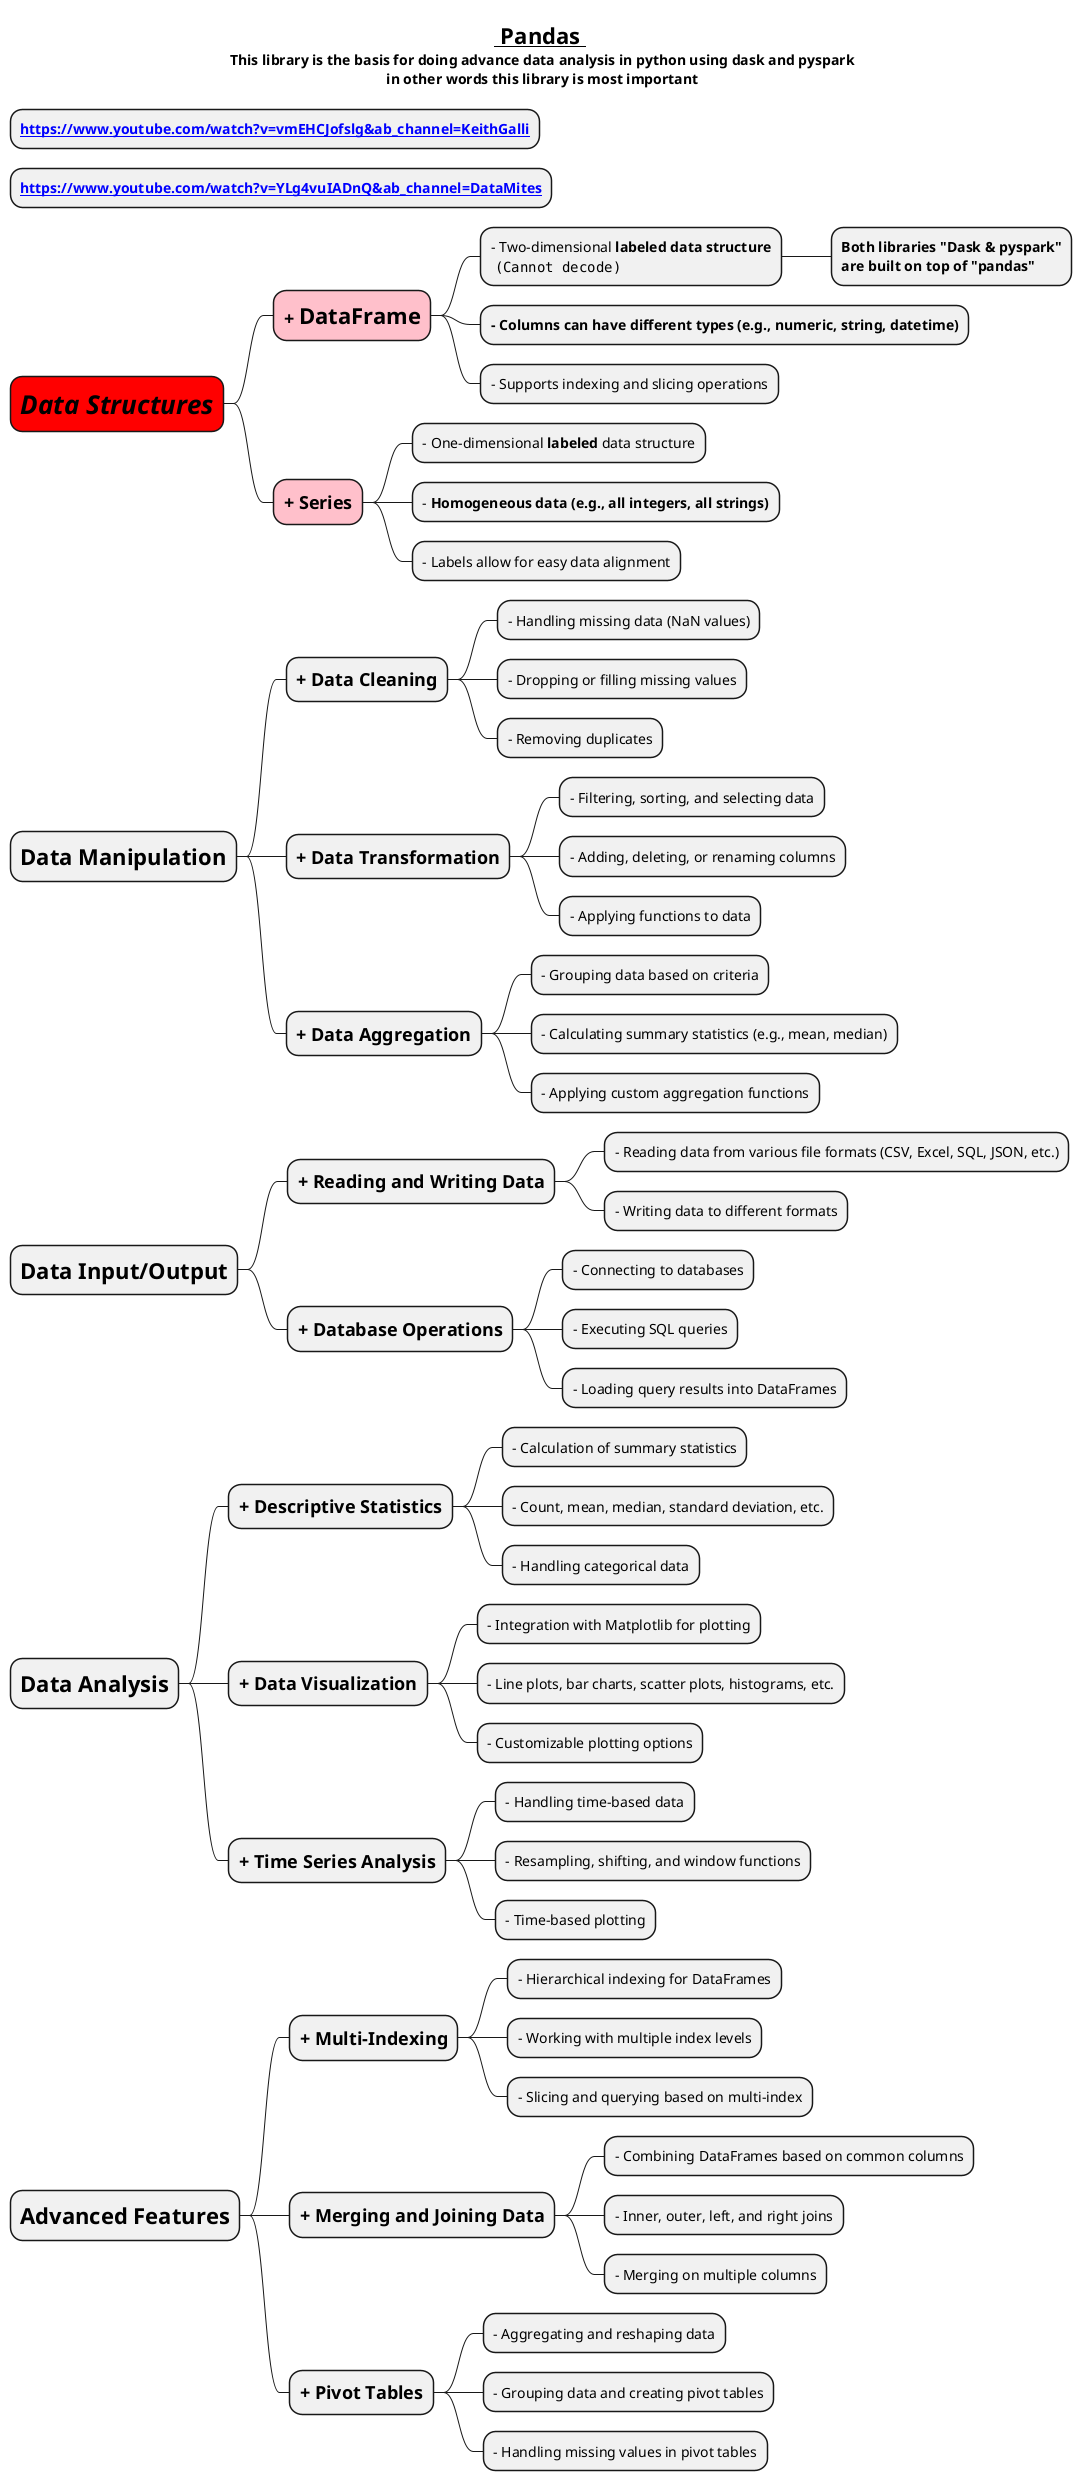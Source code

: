 @startmindmap

title =__ Pandas __\n This library is the basis for doing advance data analysis in python using dask and pyspark\n in other words this library is most important

* **[[https://www.youtube.com/watch?v=vmEHCJofslg&ab_channel=KeithGalli]]**
* **[[https://www.youtube.com/watch?v=YLg4vuIADnQ&ab_channel=DataMites]]**

*[#red] =//**Data Structures**//
**[#pink] =+ **DataFrame**
*** - Two-dimensional **labeled data structure**\n <img:images/img.png>
**** **Both libraries "Dask & pyspark"**\n**are built on top of "pandas"**
*** **- Columns can have different types (e.g., numeric, string, datetime)**
*** - Supports indexing and slicing operations
**[#pink] =+ Series
*** - One-dimensional **labeled** data structure
*** - **Homogeneous data (e.g., all integers, all strings)**
*** - Labels allow for easy data alignment

* =**Data Manipulation**
** =+ Data Cleaning
*** - Handling missing data (NaN values)
*** - Dropping or filling missing values
*** - Removing duplicates
** =+ Data Transformation
*** - Filtering, sorting, and selecting data
*** - Adding, deleting, or renaming columns
*** - Applying functions to data
** =+ Data Aggregation
*** - Grouping data based on criteria
*** - Calculating summary statistics (e.g., mean, median)
*** - Applying custom aggregation functions

* =**Data Input/Output**
** =+ Reading and Writing Data
*** - Reading data from various file formats (CSV, Excel, SQL, JSON, etc.)
*** - Writing data to different formats
** =+ Database Operations
*** - Connecting to databases
*** - Executing SQL queries
*** - Loading query results into DataFrames

* =**Data Analysis**
** =+ Descriptive Statistics
*** - Calculation of summary statistics
*** - Count, mean, median, standard deviation, etc.
*** - Handling categorical data
** =+ Data Visualization
*** - Integration with Matplotlib for plotting
*** - Line plots, bar charts, scatter plots, histograms, etc.
*** - Customizable plotting options
** =+ Time Series Analysis
*** - Handling time-based data
*** - Resampling, shifting, and window functions
*** - Time-based plotting

* =**Advanced Features**
** =+ Multi-Indexing
*** - Hierarchical indexing for DataFrames
*** - Working with multiple index levels
*** - Slicing and querying based on multi-index
** =+ Merging and Joining Data
*** - Combining DataFrames based on common columns
*** - Inner, outer, left, and right joins
*** - Merging on multiple columns
** =+ Pivot Tables
*** - Aggregating and reshaping data
*** - Grouping data and creating pivot tables
*** - Handling missing values in pivot tables

@endmindmap
